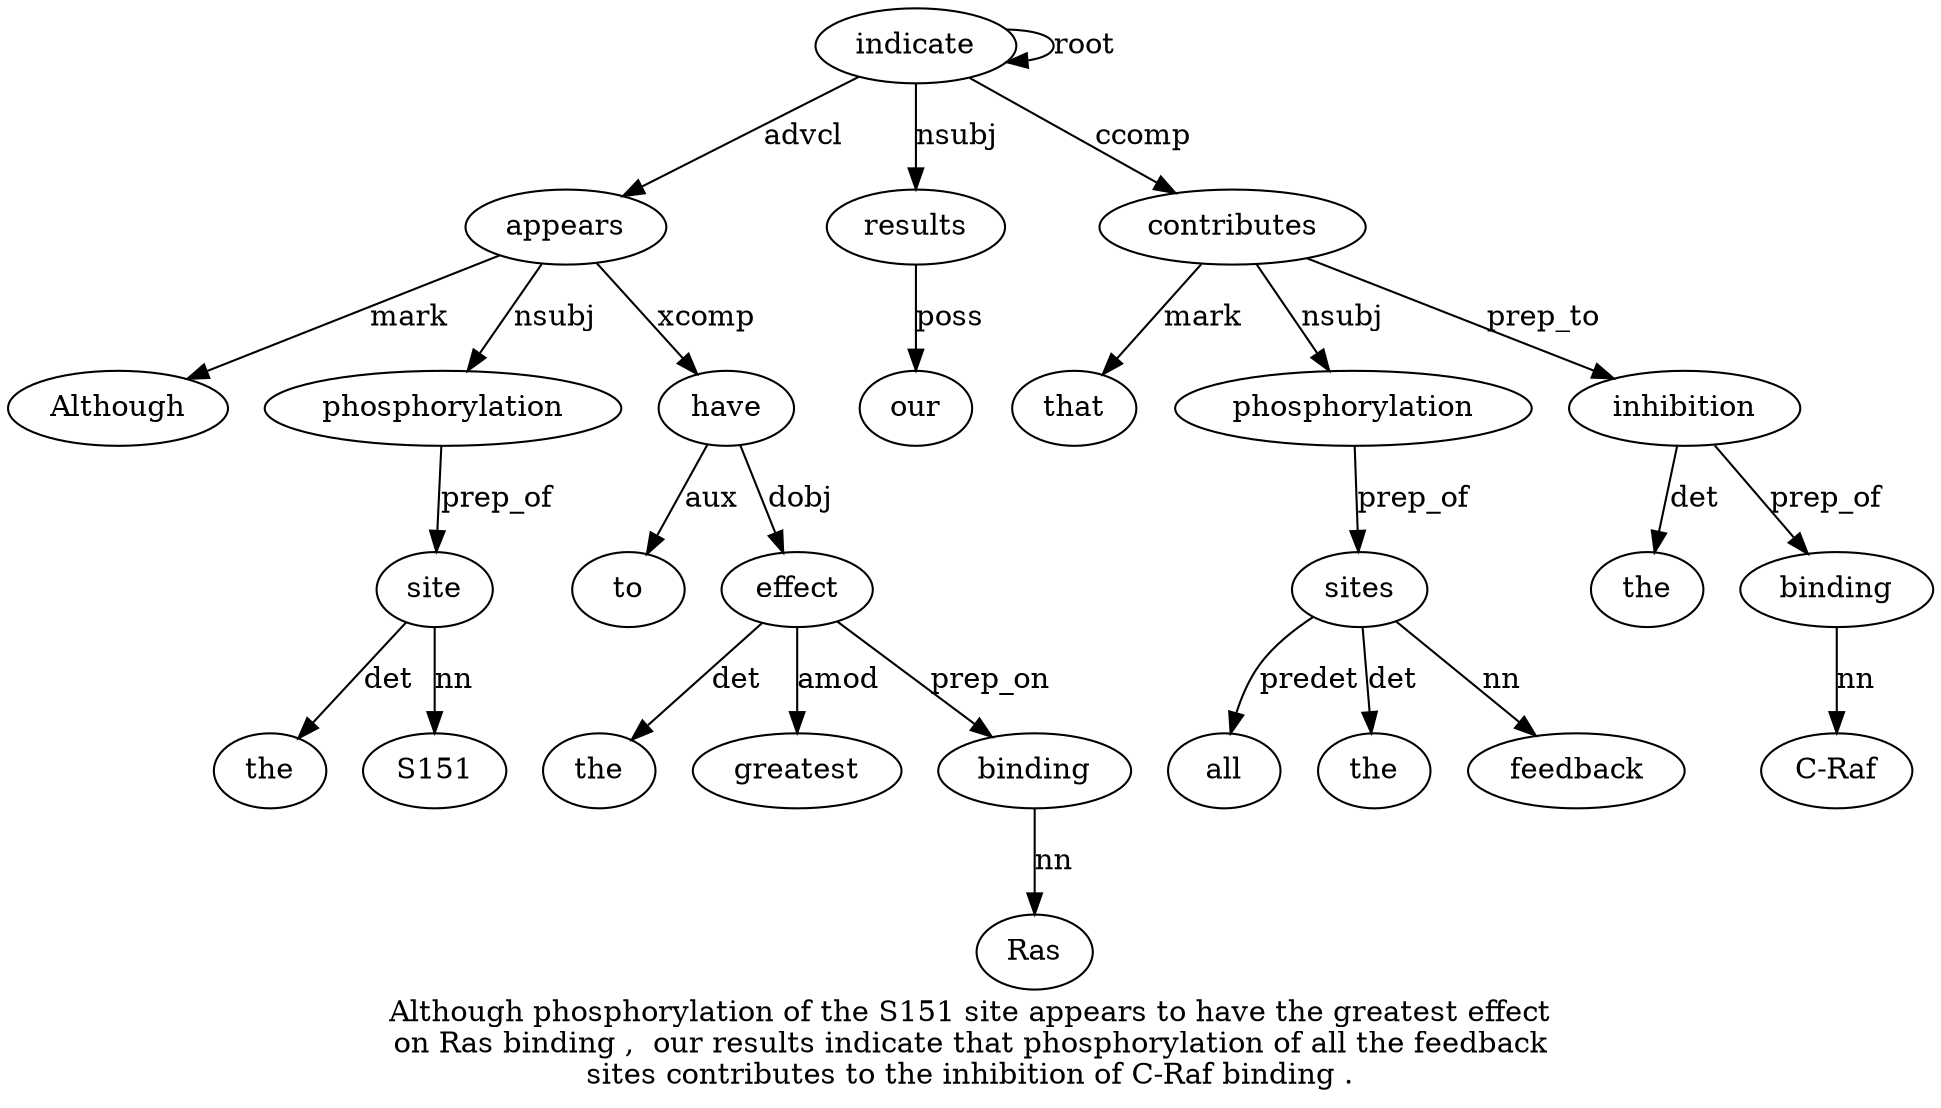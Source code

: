 digraph "Although phosphorylation of the S151 site appears to have the greatest effect on Ras binding ,  our results indicate that phosphorylation of all the feedback sites contributes to the inhibition of C-Raf binding ." {
label="Although phosphorylation of the S151 site appears to have the greatest effect
on Ras binding ,  our results indicate that phosphorylation of all the feedback
sites contributes to the inhibition of C-Raf binding .";
appears7 [style=filled, fillcolor=white, label=appears];
Although1 [style=filled, fillcolor=white, label=Although];
appears7 -> Although1  [label=mark];
phosphorylation2 [style=filled, fillcolor=white, label=phosphorylation];
appears7 -> phosphorylation2  [label=nsubj];
site6 [style=filled, fillcolor=white, label=site];
the4 [style=filled, fillcolor=white, label=the];
site6 -> the4  [label=det];
S151 [style=filled, fillcolor=white, label=S151];
site6 -> S151  [label=nn];
phosphorylation2 -> site6  [label=prep_of];
indicate19 [style=filled, fillcolor=white, label=indicate];
indicate19 -> appears7  [label=advcl];
have9 [style=filled, fillcolor=white, label=have];
to8 [style=filled, fillcolor=white, label=to];
have9 -> to8  [label=aux];
appears7 -> have9  [label=xcomp];
effect12 [style=filled, fillcolor=white, label=effect];
the10 [style=filled, fillcolor=white, label=the];
effect12 -> the10  [label=det];
greatest11 [style=filled, fillcolor=white, label=greatest];
effect12 -> greatest11  [label=amod];
have9 -> effect12  [label=dobj];
binding15 [style=filled, fillcolor=white, label=binding];
Ras14 [style=filled, fillcolor=white, label=Ras];
binding15 -> Ras14  [label=nn];
effect12 -> binding15  [label=prep_on];
results18 [style=filled, fillcolor=white, label=results];
our17 [style=filled, fillcolor=white, label=our];
results18 -> our17  [label=poss];
indicate19 -> results18  [label=nsubj];
indicate19 -> indicate19  [label=root];
contributes27 [style=filled, fillcolor=white, label=contributes];
that20 [style=filled, fillcolor=white, label=that];
contributes27 -> that20  [label=mark];
phosphorylation21 [style=filled, fillcolor=white, label=phosphorylation];
contributes27 -> phosphorylation21  [label=nsubj];
sites26 [style=filled, fillcolor=white, label=sites];
all23 [style=filled, fillcolor=white, label=all];
sites26 -> all23  [label=predet];
the24 [style=filled, fillcolor=white, label=the];
sites26 -> the24  [label=det];
feedback25 [style=filled, fillcolor=white, label=feedback];
sites26 -> feedback25  [label=nn];
phosphorylation21 -> sites26  [label=prep_of];
indicate19 -> contributes27  [label=ccomp];
inhibition30 [style=filled, fillcolor=white, label=inhibition];
the29 [style=filled, fillcolor=white, label=the];
inhibition30 -> the29  [label=det];
contributes27 -> inhibition30  [label=prep_to];
binding33 [style=filled, fillcolor=white, label=binding];
"C-Raf32" [style=filled, fillcolor=white, label="C-Raf"];
binding33 -> "C-Raf32"  [label=nn];
inhibition30 -> binding33  [label=prep_of];
}
